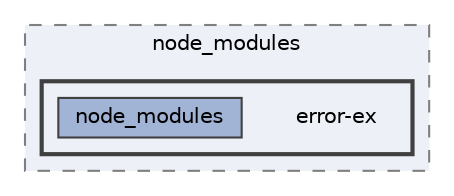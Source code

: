digraph "C:/Users/arisc/OneDrive/Documents/GitHub/FINAL/EcoEats-Project/node_modules/error-ex"
{
 // LATEX_PDF_SIZE
  bgcolor="transparent";
  edge [fontname=Helvetica,fontsize=10,labelfontname=Helvetica,labelfontsize=10];
  node [fontname=Helvetica,fontsize=10,shape=box,height=0.2,width=0.4];
  compound=true
  subgraph clusterdir_5091f2b68170d33f954320199e2fed0a {
    graph [ bgcolor="#edf0f7", pencolor="grey50", label="node_modules", fontname=Helvetica,fontsize=10 style="filled,dashed", URL="dir_5091f2b68170d33f954320199e2fed0a.html",tooltip=""]
  subgraph clusterdir_24626f9f5f5979eb1a2112de4c105247 {
    graph [ bgcolor="#edf0f7", pencolor="grey25", label="", fontname=Helvetica,fontsize=10 style="filled,bold", URL="dir_24626f9f5f5979eb1a2112de4c105247.html",tooltip=""]
    dir_24626f9f5f5979eb1a2112de4c105247 [shape=plaintext, label="error-ex"];
  dir_7c2fa5f0abffe75d2f19dc0a13e1c299 [label="node_modules", fillcolor="#a2b4d6", color="grey25", style="filled", URL="dir_7c2fa5f0abffe75d2f19dc0a13e1c299.html",tooltip=""];
  }
  }
}
